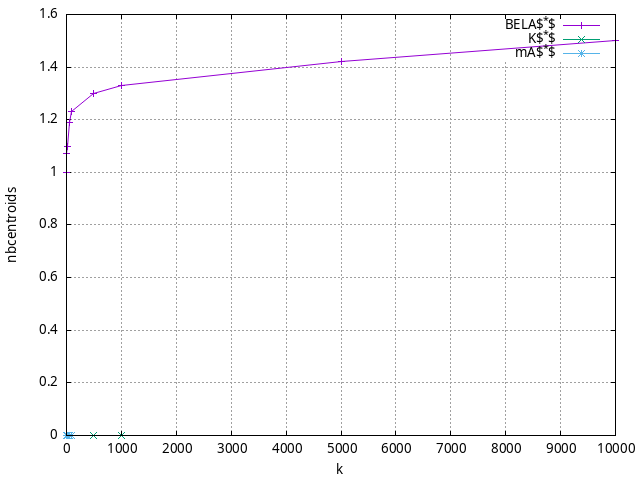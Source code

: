 #!/usr/bin/gnuplot
# -*- coding: utf-8 -*-
#
# results/maps/octile/15/random512-15.heuristic.octile.nbcentroids.gnuplot
#
# Started on 04/02/2024 19:56:19
# Author: Carlos Linares López
set grid
set xlabel "k"
set ylabel "nbcentroids"

set terminal png enhanced font "Ariel,10"
set output 'random512-15.heuristic.octile.nbcentroids.png'

plot "-" title "BELA$^*$"      with linesp, "-" title "K$^*$"      with linesp, "-" title "mA$^*$"      with linesp

	1 1.0
	5 1.07
	10 1.1
	50 1.19
	100 1.23
	500 1.3
	1000 1.33
	5000 1.42
	10000 1.5
end
	1 0.0
	5 0.0
	10 0.0
	50 0.0
	100 0.0
	500 0.0
	1000 0.0
end
	1 0.0
	5 0.0
	10 0.0
	50 0.0
	100 0.0
end

